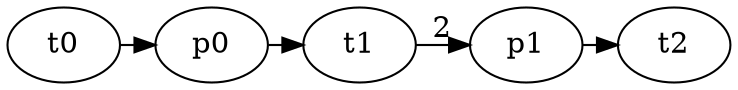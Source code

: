 digraph A {
splines = ortho
rankdir=LR;
ratio=fill
graph [pad="0.05", nodesep="0.15", ranksep="0.02"];
margin=0;
// size="3,5!"
p0
p1

t0
t1
t2

p0 -> t1 
p1 -> t2

t0 -> p0
t1 -> p1 [label="2"]
}
